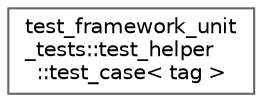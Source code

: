 digraph "类继承关系图"
{
 // LATEX_PDF_SIZE
  bgcolor="transparent";
  edge [fontname=Helvetica,fontsize=10,labelfontname=Helvetica,labelfontsize=10];
  node [fontname=Helvetica,fontsize=10,shape=box,height=0.2,width=0.4];
  rankdir="LR";
  Node0 [id="Node000000",label="test_framework_unit\l_tests::test_helper\l::test_case\< tag \>",height=0.2,width=0.4,color="grey40", fillcolor="white", style="filled",URL="$structtest__framework__unit__tests_1_1test__helper_1_1test__case.html",tooltip=" "];
}
